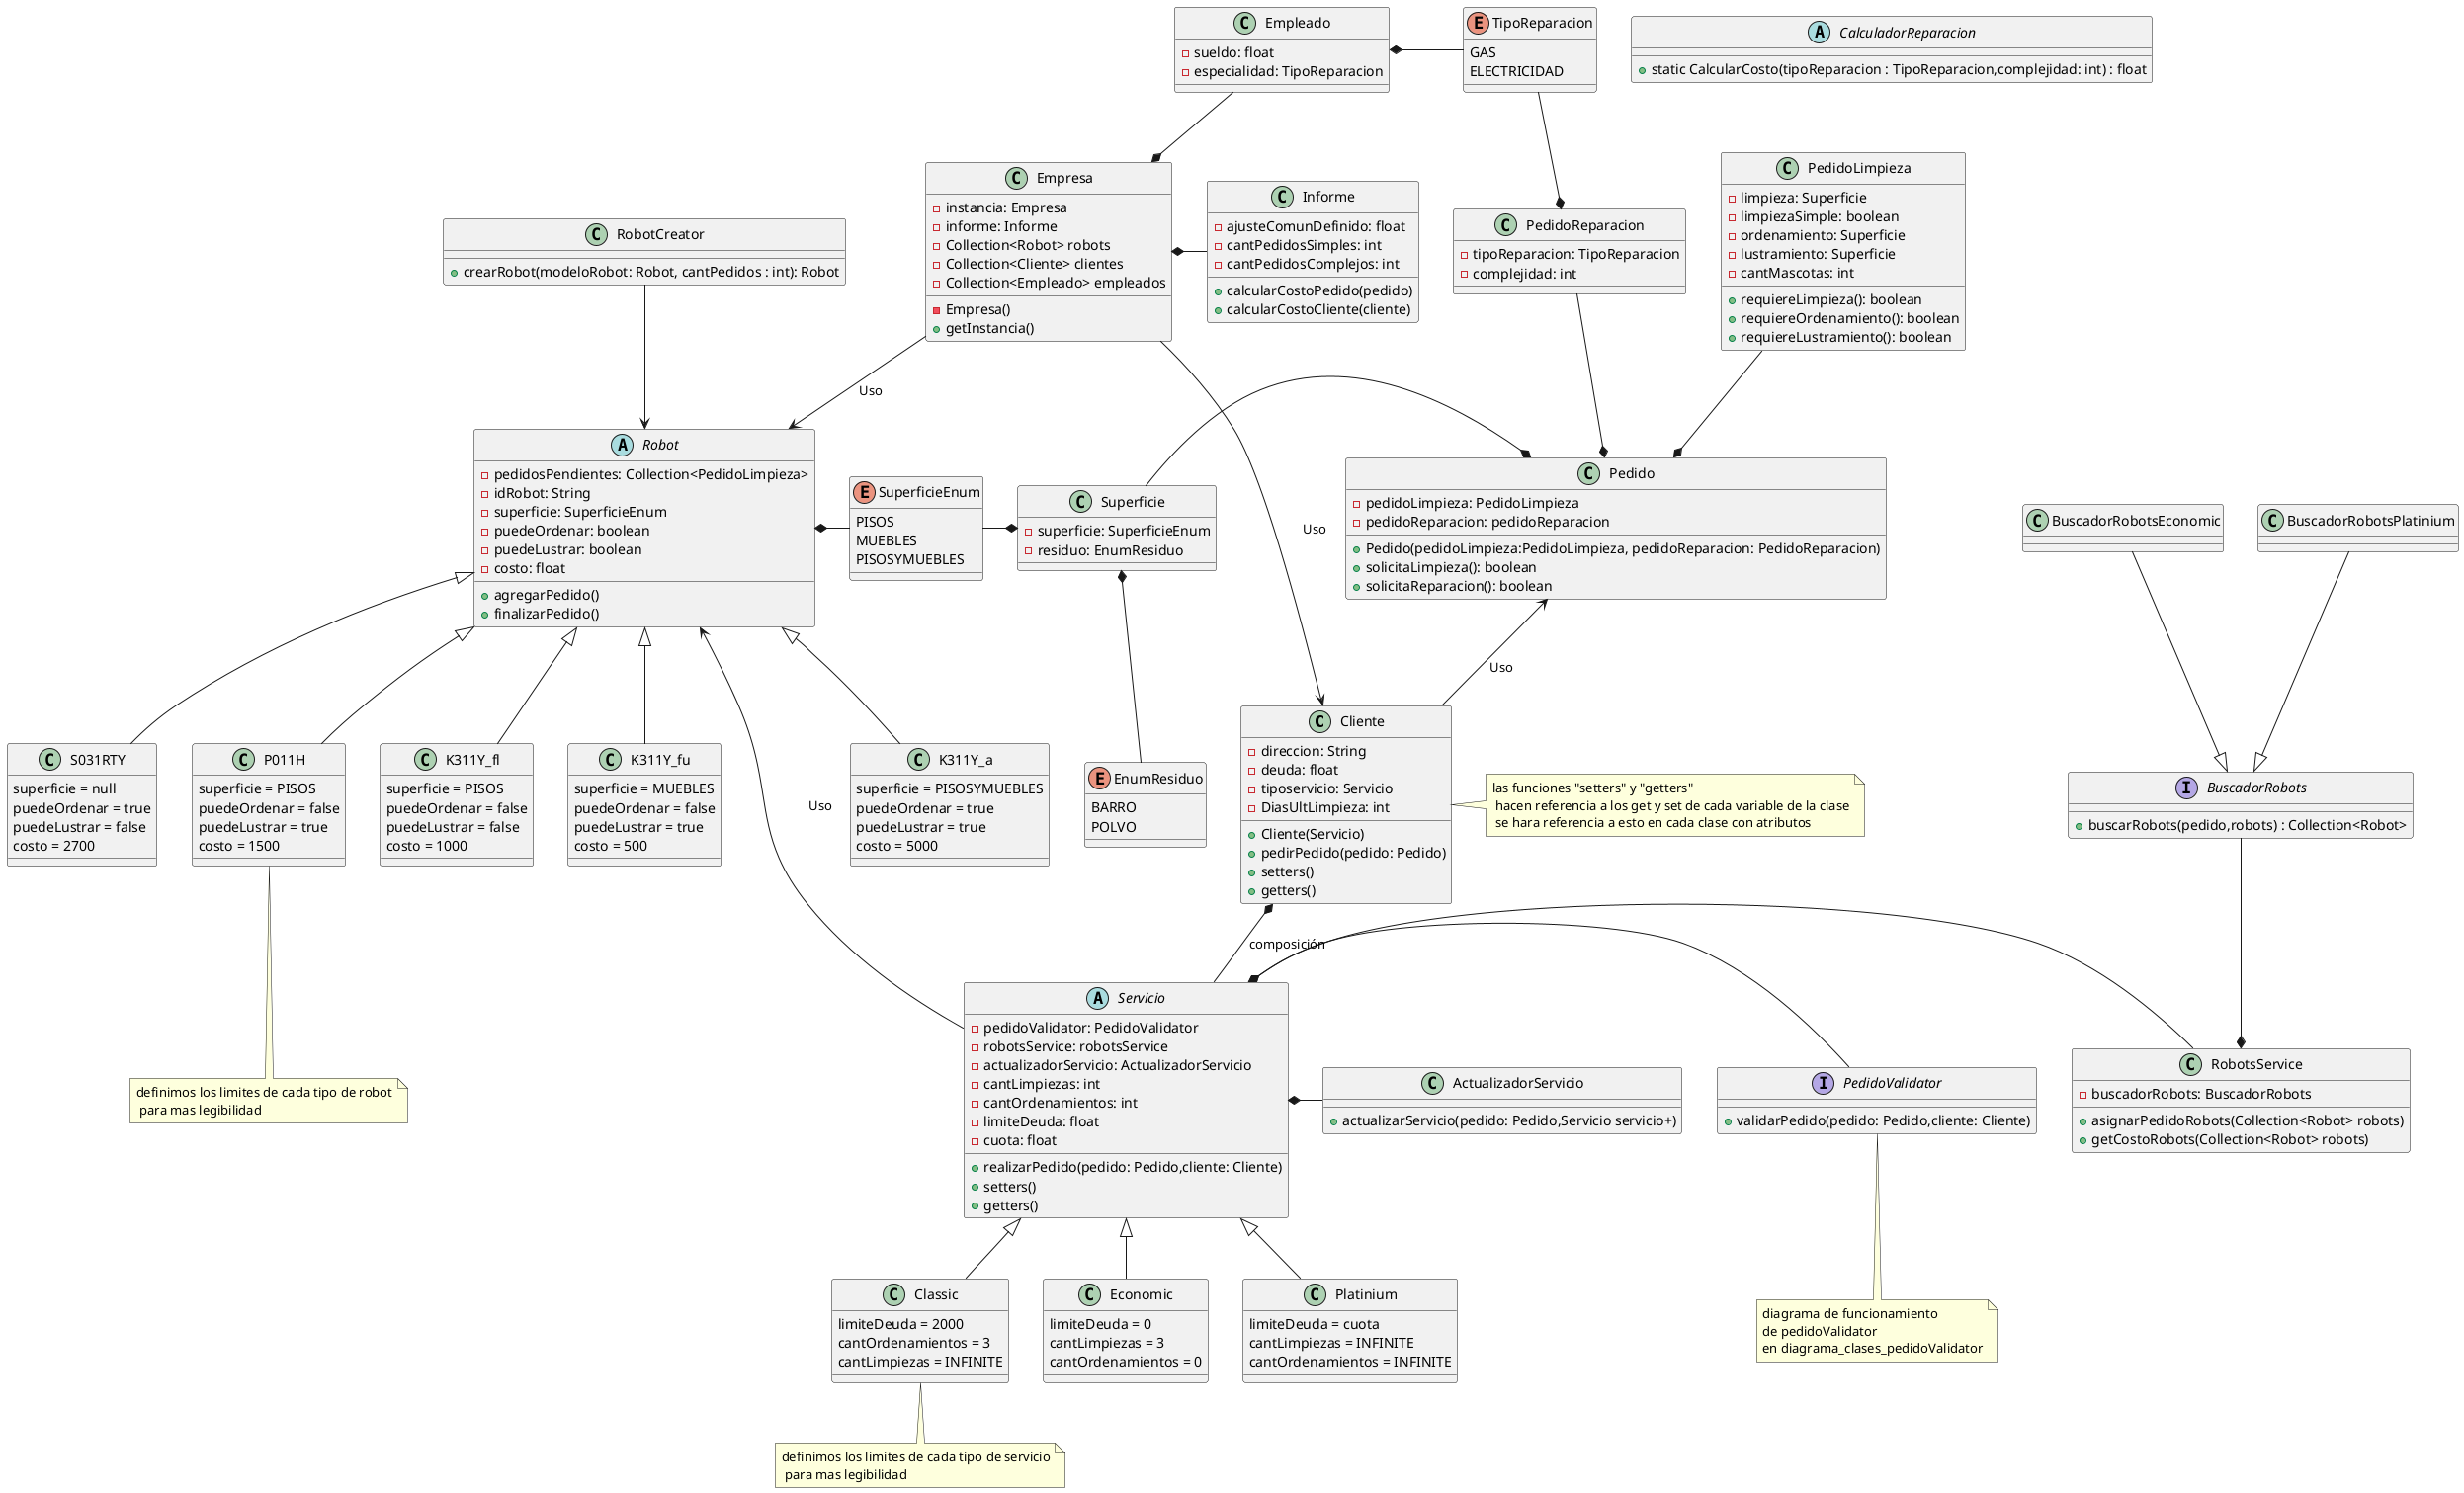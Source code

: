 @startuml
'https://plantuml.com/class-diagram


class Cliente{
-direccion: String
-deuda: float
-tiposervicio: Servicio
-DiasUltLimpieza: int

+Cliente(Servicio)
+pedirPedido(pedido: Pedido)
+setters()
+getters()
}

class Empresa{
-instancia: Empresa
-informe: Informe
-Collection<Robot> robots
-Collection<Cliente> clientes
-Collection<Empleado> empleados

-Empresa()
+getInstancia()
}

class Informe{
    -ajusteComunDefinido: float
    -cantPedidosSimples: int
    -cantPedidosComplejos: int

    +calcularCostoPedido(pedido)
    +calcularCostoCliente(cliente)
}


abstract class Servicio{
- pedidoValidator: PedidoValidator
- robotsService: robotsService
- actualizadorServicio: ActualizadorServicio
- cantLimpiezas: int
- cantOrdenamientos: int
- limiteDeuda: float
-cuota: float

+realizarPedido(pedido: Pedido,cliente: Cliente)
+setters()
+getters()
}

abstract class Robot{
- pedidosPendientes: Collection<PedidoLimpieza>
- idRobot: String
- superficie: SuperficieEnum
- puedeOrdenar: boolean
- puedeLustrar: boolean
- costo: float

+agregarPedido()
+finalizarPedido()
}

class K311Y_fl{
 superficie = PISOS
 puedeOrdenar = false
 puedeLustrar = false
 costo = 1000
}
class K311Y_fu{
superficie = MUEBLES
 puedeOrdenar = false
 puedeLustrar = true
 costo = 500
}
class P011H{
superficie = PISOS
 puedeOrdenar = false
 puedeLustrar = true
 costo = 1500
}
class K311Y_a{
 superficie = PISOSYMUEBLES
 puedeOrdenar = true
 puedeLustrar = true
 costo = 5000
}
class S031RTY{
superficie = null
 puedeOrdenar = true
 puedeLustrar = false
 costo = 2700
}

class ActualizadorServicio{
+actualizarServicio(pedido: Pedido,Servicio servicio+)
}

class Platinium{
limiteDeuda = cuota
cantLimpiezas = INFINITE
cantOrdenamientos = INFINITE
}
class Classic{
limiteDeuda = 2000
cantOrdenamientos = 3
cantLimpiezas = INFINITE
}

class Economic{
limiteDeuda = 0
cantLimpiezas = 3
cantOrdenamientos = 0
}

class RobotCreator{
    +crearRobot(modeloRobot: Robot, cantPedidos : int): Robot
}


class RobotsService{
    -buscadorRobots: BuscadorRobots
    +asignarPedidoRobots(Collection<Robot> robots)
    +getCostoRobots(Collection<Robot> robots)
}

interface BuscadorRobots{
+buscarRobots(pedido,robots) : Collection<Robot>
}

class BuscadorRobotsEconomic{

}

class BuscadorRobotsPlatinium{
}

class Pedido{
-pedidoLimpieza: PedidoLimpieza
-pedidoReparacion: pedidoReparacion
+Pedido(pedidoLimpieza:PedidoLimpieza, pedidoReparacion: PedidoReparacion)
+solicitaLimpieza(): boolean
+solicitaReparacion(): boolean
}

class PedidoLimpieza{
- limpieza: Superficie
- limpiezaSimple: boolean
- ordenamiento: Superficie
- lustramiento: Superficie
- cantMascotas: int

+requiereLimpieza(): boolean
+requiereOrdenamiento(): boolean
+requiereLustramiento(): boolean
}

class PedidoReparacion{
    -tipoReparacion: TipoReparacion
    -complejidad: int
}

class Empleado{
    -sueldo: float
    -especialidad: TipoReparacion
}

enum TipoReparacion{
GAS
ELECTRICIDAD
}

abstract class CalculadorReparacion{
+static CalcularCosto(tipoReparacion : TipoReparacion,complejidad: int) : float
}

enum SuperficieEnum{
PISOS
MUEBLES
PISOSYMUEBLES
}

enum EnumResiduo{
BARRO
POLVO
}

class Superficie{
- superficie: SuperficieEnum
- residuo: EnumResiduo
}

Robot <|-- K311Y_fl
Robot <|-- K311Y_fu
Robot <|-- P011H
Robot <|-- K311Y_a
Robot <|-- S031RTY

Servicio <|-- Platinium
Servicio <|-- Classic
Servicio <|-- Economic

interface PedidoValidator{
+validarPedido(pedido: Pedido,cliente: Cliente)
}

Robot <-- Servicio : Uso
PedidoValidator -left-* Servicio
ActualizadorServicio -left-* Servicio
RobotsService -left-* Servicio
Pedido <--  Cliente : Uso

RobotCreator --> Robot
RobotsService *-up- BuscadorRobots
BuscadorRobots <|-up- BuscadorRobotsEconomic
BuscadorRobots <|-up- BuscadorRobotsPlatinium

Cliente <-up- Empresa  : Uso

Robot <-up-  Empresa : Uso

Cliente *--  Servicio : composición
Superficie *-- EnumResiduo

Superficie *-left- SuperficieEnum
Robot *-right- SuperficieEnum
Pedido *-left- Superficie

Empresa *-right- Informe

Pedido *-up- PedidoLimpieza
Pedido *-up- PedidoReparacion
PedidoReparacion *-up- TipoReparacion
Empleado *-right- TipoReparacion
Empresa *-up- Empleado
note bottom of Classic : definimos los limites de cada tipo de servicio\n para mas legibilidad
note bottom of P011H : definimos los limites de cada tipo de robot\n para mas legibilidad
note right of Cliente : las funciones "setters" y "getters" \n hacen referencia a los get y set de cada variable de la clase\n se hara referencia a esto en cada clase con atributos
note bottom of PedidoValidator
diagrama de funcionamiento
de pedidoValidator
en diagrama_clases_pedidoValidator
end note
@enduml